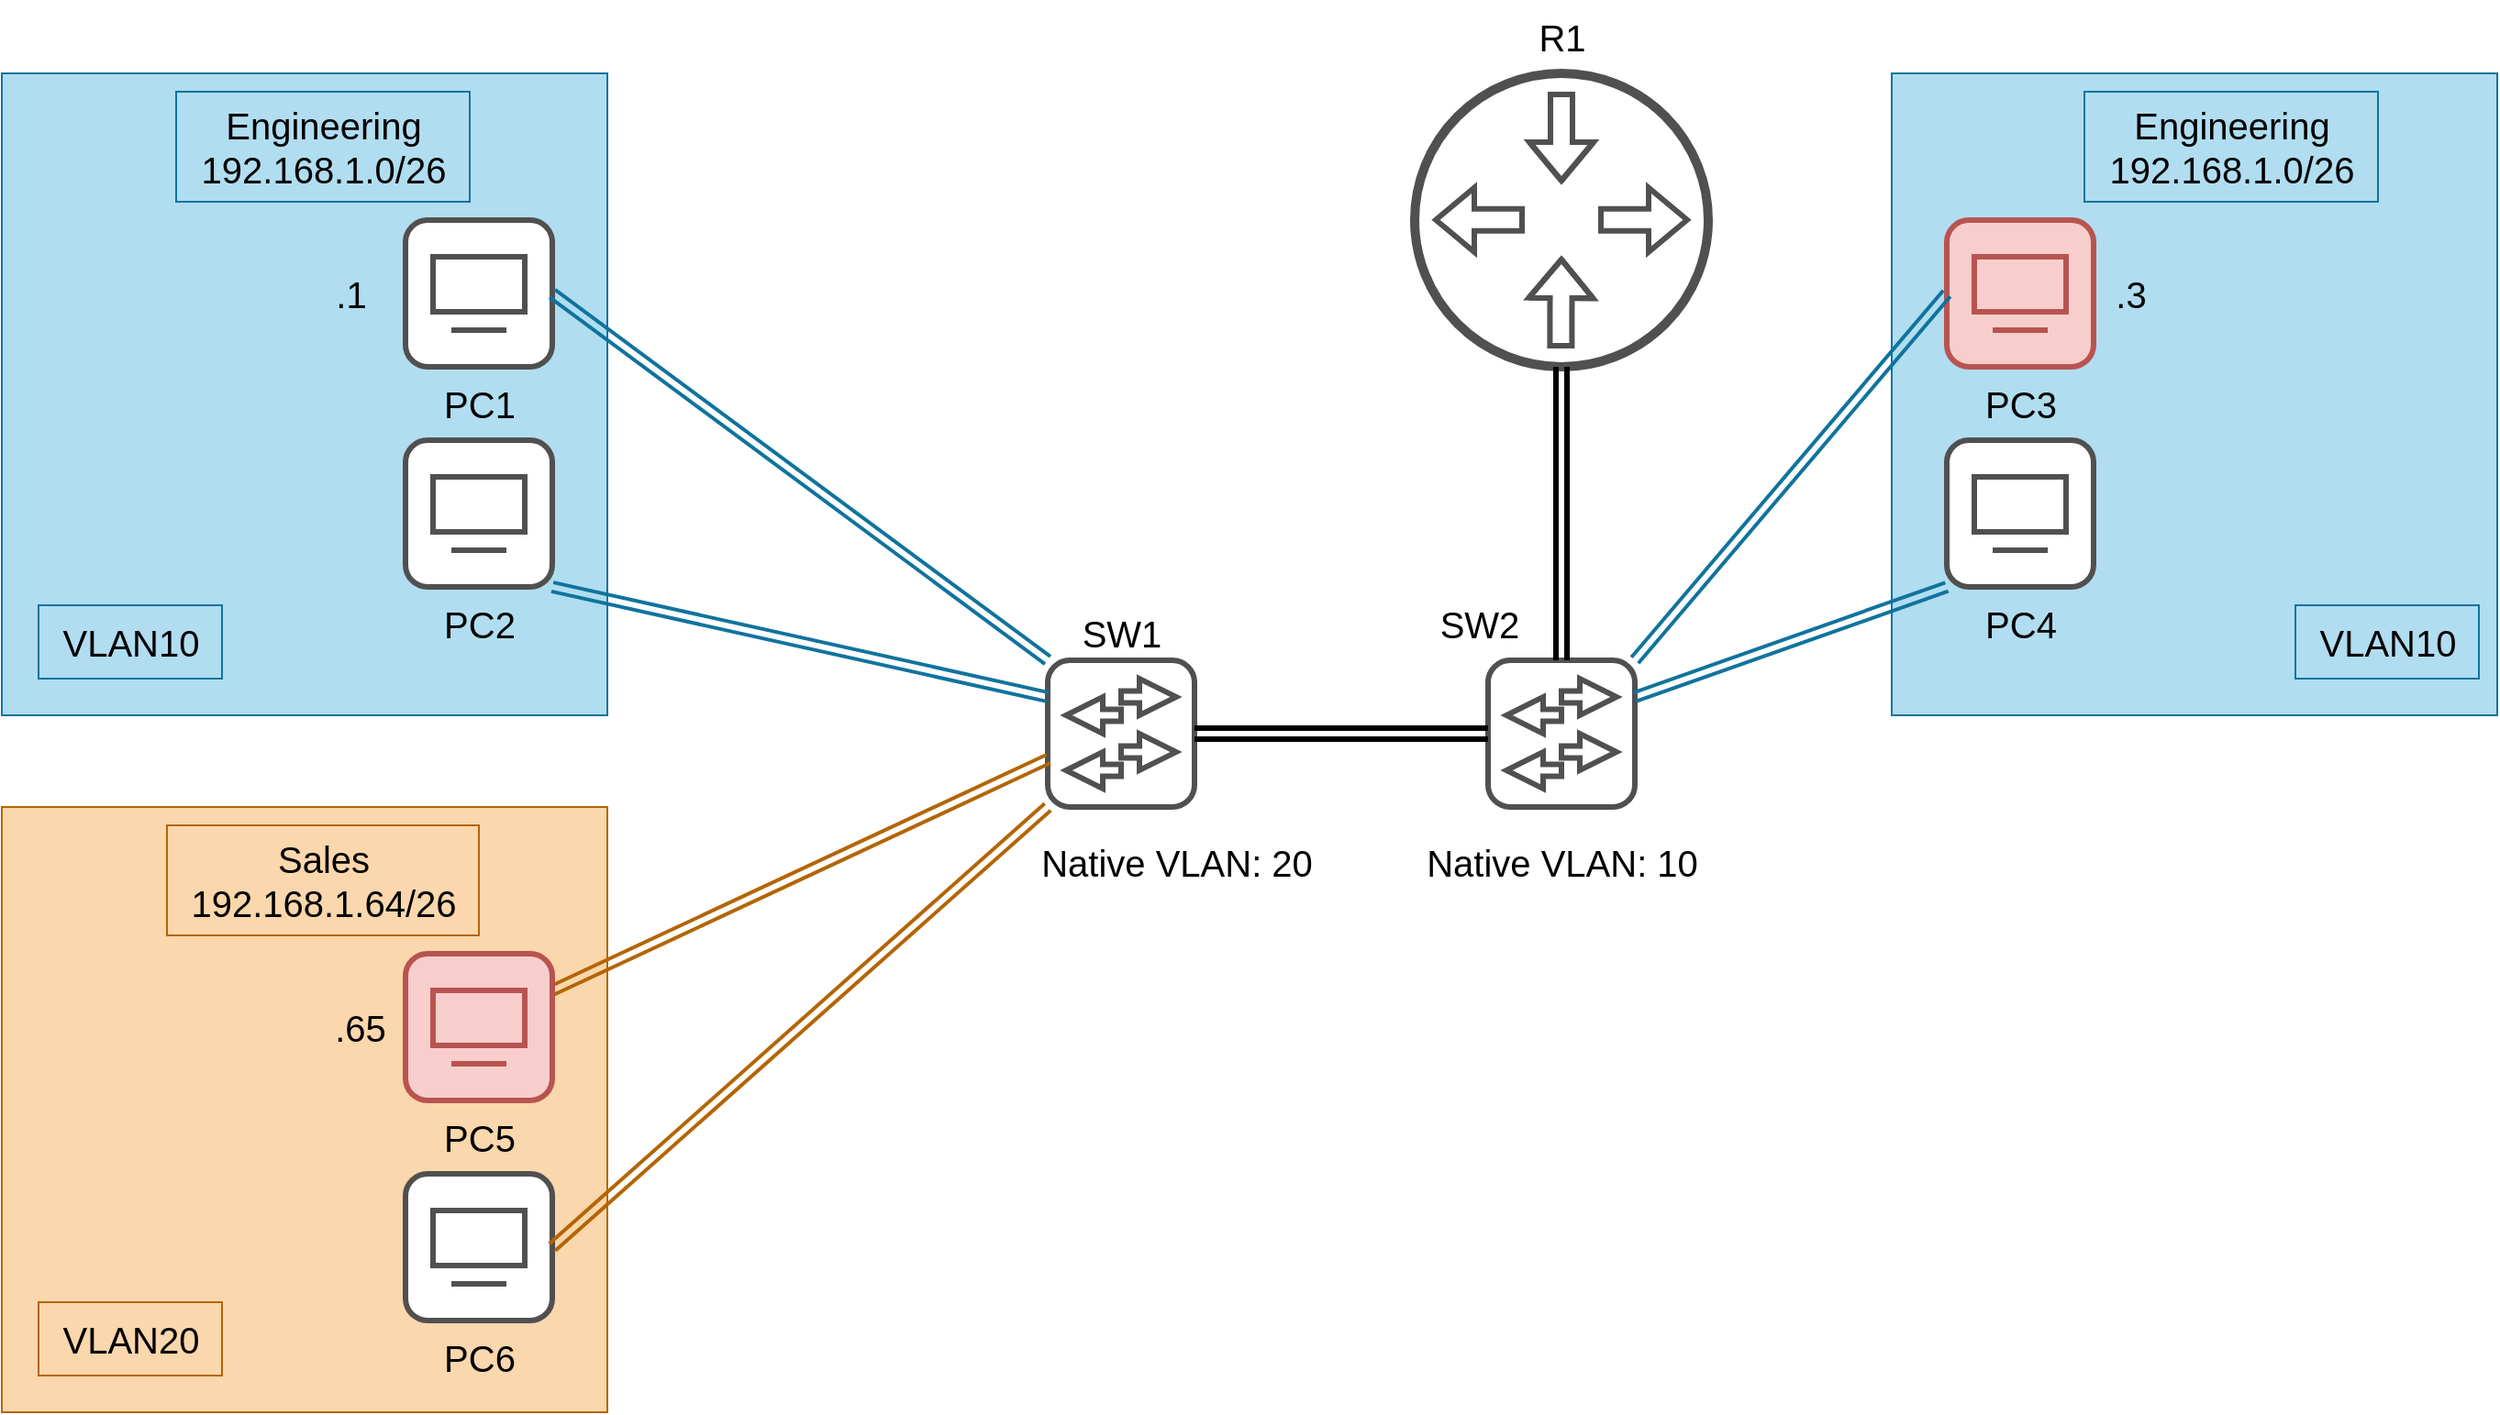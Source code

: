 <mxfile version="20.2.7" type="device"><diagram id="6h6UpOk25ESpdoc4Xz6z" name="Page-1"><mxGraphModel dx="2347" dy="821" grid="1" gridSize="10" guides="1" tooltips="1" connect="1" arrows="1" fold="1" page="1" pageScale="1" pageWidth="850" pageHeight="1100" background="#ffffff" math="0" shadow="0"><root><mxCell id="0"/><mxCell id="1" parent="0"/><mxCell id="3zY480f7QDl9-bP_HnZG-1" value="" style="group" vertex="1" connectable="0" parent="1"><mxGeometry x="440" y="80" width="160" height="160" as="geometry"/></mxCell><mxCell id="3zY480f7QDl9-bP_HnZG-2" value="" style="ellipse;whiteSpace=wrap;html=1;aspect=fixed;fontSize=40;fontColor=#232F3E;strokeColor=#505050;strokeWidth=5;" vertex="1" parent="3zY480f7QDl9-bP_HnZG-1"><mxGeometry width="160" height="160" as="geometry"/></mxCell><mxCell id="3zY480f7QDl9-bP_HnZG-3" value="" style="shape=flexArrow;endArrow=classic;html=1;rounded=0;fontSize=40;fontColor=#232F3E;entryX=0.5;entryY=0.375;entryDx=0;entryDy=0;entryPerimeter=0;strokeColor=#505050;strokeWidth=3;" edge="1" parent="3zY480f7QDl9-bP_HnZG-1" target="3zY480f7QDl9-bP_HnZG-2"><mxGeometry width="50" height="50" relative="1" as="geometry"><mxPoint x="80" y="10" as="sourcePoint"/><mxPoint x="80" y="-50.333" as="targetPoint"/><Array as="points"><mxPoint x="80" y="30"/></Array></mxGeometry></mxCell><mxCell id="3zY480f7QDl9-bP_HnZG-4" value="" style="shape=flexArrow;endArrow=classic;html=1;rounded=0;fontSize=40;fontColor=#232F3E;strokeColor=#505050;strokeWidth=3;" edge="1" parent="3zY480f7QDl9-bP_HnZG-1"><mxGeometry width="50" height="50" relative="1" as="geometry"><mxPoint x="79.71" y="150" as="sourcePoint"/><mxPoint x="80" y="100" as="targetPoint"/><Array as="points"><mxPoint x="79.71" y="130"/></Array></mxGeometry></mxCell><mxCell id="3zY480f7QDl9-bP_HnZG-5" value="" style="shape=flexArrow;endArrow=classic;html=1;rounded=0;fontSize=40;fontColor=#232F3E;strokeColor=#505050;strokeWidth=3;" edge="1" parent="3zY480f7QDl9-bP_HnZG-1"><mxGeometry width="50" height="50" relative="1" as="geometry"><mxPoint x="100" y="79.86" as="sourcePoint"/><mxPoint x="150" y="79.86" as="targetPoint"/></mxGeometry></mxCell><mxCell id="3zY480f7QDl9-bP_HnZG-6" value="" style="shape=flexArrow;endArrow=classic;html=1;rounded=0;fontSize=40;fontColor=#232F3E;strokeColor=#505050;strokeWidth=3;" edge="1" parent="3zY480f7QDl9-bP_HnZG-1"><mxGeometry width="50" height="50" relative="1" as="geometry"><mxPoint x="60" y="79.86" as="sourcePoint"/><mxPoint x="10" y="79.86" as="targetPoint"/></mxGeometry></mxCell><mxCell id="3zY480f7QDl9-bP_HnZG-7" value="&lt;font style=&quot;font-size: 20px;&quot;&gt;R1&lt;/font&gt;" style="text;html=1;align=center;verticalAlign=middle;resizable=0;points=[];autosize=1;strokeColor=none;fillColor=none;" vertex="1" parent="1"><mxGeometry x="495" y="40" width="50" height="40" as="geometry"/></mxCell><mxCell id="3zY480f7QDl9-bP_HnZG-8" value="" style="rounded=0;whiteSpace=wrap;html=1;fontSize=20;fillColor=#b1ddf0;strokeColor=#10739e;" vertex="1" parent="1"><mxGeometry x="-330" y="80" width="330" height="350" as="geometry"/></mxCell><mxCell id="3zY480f7QDl9-bP_HnZG-9" value="" style="group" vertex="1" connectable="0" parent="1"><mxGeometry x="-110" y="160" width="80" height="80" as="geometry"/></mxCell><mxCell id="3zY480f7QDl9-bP_HnZG-10" value="" style="rounded=1;whiteSpace=wrap;html=1;strokeWidth=3;strokeColor=#505050;" vertex="1" parent="3zY480f7QDl9-bP_HnZG-9"><mxGeometry width="80" height="80" as="geometry"/></mxCell><mxCell id="3zY480f7QDl9-bP_HnZG-11" value="" style="rounded=0;whiteSpace=wrap;html=1;strokeColor=#505050;strokeWidth=3;" vertex="1" parent="3zY480f7QDl9-bP_HnZG-9"><mxGeometry x="15" y="20" width="50" height="30" as="geometry"/></mxCell><mxCell id="3zY480f7QDl9-bP_HnZG-12" value="" style="endArrow=none;html=1;rounded=0;strokeWidth=3;strokeColor=#505050;" edge="1" parent="3zY480f7QDl9-bP_HnZG-9"><mxGeometry width="50" height="50" relative="1" as="geometry"><mxPoint x="25" y="60" as="sourcePoint"/><mxPoint x="55" y="60" as="targetPoint"/></mxGeometry></mxCell><mxCell id="3zY480f7QDl9-bP_HnZG-13" value="" style="group" vertex="1" connectable="0" parent="1"><mxGeometry x="-110" y="280" width="80" height="80" as="geometry"/></mxCell><mxCell id="3zY480f7QDl9-bP_HnZG-14" value="" style="rounded=1;whiteSpace=wrap;html=1;strokeWidth=3;strokeColor=#505050;" vertex="1" parent="3zY480f7QDl9-bP_HnZG-13"><mxGeometry width="80" height="80" as="geometry"/></mxCell><mxCell id="3zY480f7QDl9-bP_HnZG-15" value="" style="rounded=0;whiteSpace=wrap;html=1;strokeColor=#505050;strokeWidth=3;" vertex="1" parent="3zY480f7QDl9-bP_HnZG-13"><mxGeometry x="15" y="20" width="50" height="30" as="geometry"/></mxCell><mxCell id="3zY480f7QDl9-bP_HnZG-16" value="" style="endArrow=none;html=1;rounded=0;strokeWidth=3;strokeColor=#505050;" edge="1" parent="3zY480f7QDl9-bP_HnZG-13"><mxGeometry width="50" height="50" relative="1" as="geometry"><mxPoint x="25" y="60" as="sourcePoint"/><mxPoint x="55" y="60" as="targetPoint"/></mxGeometry></mxCell><mxCell id="3zY480f7QDl9-bP_HnZG-21" value="&lt;div&gt;Engineering&lt;/div&gt;&lt;div&gt;192.168.1.0/26&lt;br&gt;&lt;/div&gt;" style="text;html=1;align=center;verticalAlign=middle;resizable=0;points=[];autosize=1;strokeColor=#10739e;fillColor=#b1ddf0;fontSize=20;" vertex="1" parent="1"><mxGeometry x="-235" y="90" width="160" height="60" as="geometry"/></mxCell><mxCell id="3zY480f7QDl9-bP_HnZG-22" value=".1" style="text;html=1;align=center;verticalAlign=middle;resizable=0;points=[];autosize=1;strokeColor=none;fillColor=none;fontSize=20;" vertex="1" parent="1"><mxGeometry x="-160" y="180" width="40" height="40" as="geometry"/></mxCell><mxCell id="3zY480f7QDl9-bP_HnZG-23" value="PC1" style="text;html=1;align=center;verticalAlign=middle;resizable=0;points=[];autosize=1;strokeColor=none;fillColor=none;fontSize=20;" vertex="1" parent="1"><mxGeometry x="-100" y="240" width="60" height="40" as="geometry"/></mxCell><mxCell id="3zY480f7QDl9-bP_HnZG-24" value="PC2" style="text;html=1;align=center;verticalAlign=middle;resizable=0;points=[];autosize=1;strokeColor=none;fillColor=none;fontSize=20;" vertex="1" parent="1"><mxGeometry x="-100" y="360" width="60" height="40" as="geometry"/></mxCell><mxCell id="3zY480f7QDl9-bP_HnZG-26" value="VLAN10" style="text;html=1;align=center;verticalAlign=middle;resizable=0;points=[];autosize=1;fontSize=20;fillColor=#b1ddf0;strokeColor=#10739e;" vertex="1" parent="1"><mxGeometry x="-310" y="370" width="100" height="40" as="geometry"/></mxCell><mxCell id="3zY480f7QDl9-bP_HnZG-27" value="" style="group" vertex="1" connectable="0" parent="1"><mxGeometry x="240" y="400" width="80" height="80" as="geometry"/></mxCell><mxCell id="3zY480f7QDl9-bP_HnZG-28" value="" style="rounded=1;whiteSpace=wrap;html=1;strokeWidth=3;strokeColor=#505050;" vertex="1" parent="3zY480f7QDl9-bP_HnZG-27"><mxGeometry width="80" height="80" as="geometry"/></mxCell><mxCell id="3zY480f7QDl9-bP_HnZG-29" value="" style="html=1;shadow=0;dashed=0;align=center;verticalAlign=middle;shape=mxgraph.arrows2.arrow;dy=0.67;dx=20;notch=0;rounded=1;strokeColor=#505050;strokeWidth=3;" vertex="1" parent="3zY480f7QDl9-bP_HnZG-27"><mxGeometry x="40" y="10" width="30" height="20" as="geometry"/></mxCell><mxCell id="3zY480f7QDl9-bP_HnZG-30" value="" style="html=1;shadow=0;dashed=0;align=center;verticalAlign=middle;shape=mxgraph.arrows2.arrow;dy=0.67;dx=20;notch=0;rounded=1;strokeColor=#505050;strokeWidth=3;flipV=0;flipH=1;" vertex="1" parent="3zY480f7QDl9-bP_HnZG-27"><mxGeometry x="10" y="20" width="30" height="20" as="geometry"/></mxCell><mxCell id="3zY480f7QDl9-bP_HnZG-31" value="" style="html=1;shadow=0;dashed=0;align=center;verticalAlign=middle;shape=mxgraph.arrows2.arrow;dy=0.67;dx=20;notch=0;rounded=1;strokeColor=#505050;strokeWidth=3;" vertex="1" parent="3zY480f7QDl9-bP_HnZG-27"><mxGeometry x="40" y="40" width="30" height="20" as="geometry"/></mxCell><mxCell id="3zY480f7QDl9-bP_HnZG-32" value="" style="html=1;shadow=0;dashed=0;align=center;verticalAlign=middle;shape=mxgraph.arrows2.arrow;dy=0.67;dx=20;notch=0;rounded=1;strokeColor=#505050;strokeWidth=3;flipH=1;" vertex="1" parent="3zY480f7QDl9-bP_HnZG-27"><mxGeometry x="10" y="50" width="30" height="20" as="geometry"/></mxCell><mxCell id="3zY480f7QDl9-bP_HnZG-33" value="" style="group" vertex="1" connectable="0" parent="1"><mxGeometry x="480" y="400" width="80" height="80" as="geometry"/></mxCell><mxCell id="3zY480f7QDl9-bP_HnZG-34" value="" style="rounded=1;whiteSpace=wrap;html=1;strokeWidth=3;strokeColor=#505050;" vertex="1" parent="3zY480f7QDl9-bP_HnZG-33"><mxGeometry width="80" height="80" as="geometry"/></mxCell><mxCell id="3zY480f7QDl9-bP_HnZG-35" value="" style="html=1;shadow=0;dashed=0;align=center;verticalAlign=middle;shape=mxgraph.arrows2.arrow;dy=0.67;dx=20;notch=0;rounded=1;strokeColor=#505050;strokeWidth=3;" vertex="1" parent="3zY480f7QDl9-bP_HnZG-33"><mxGeometry x="40" y="10" width="30" height="20" as="geometry"/></mxCell><mxCell id="3zY480f7QDl9-bP_HnZG-36" value="" style="html=1;shadow=0;dashed=0;align=center;verticalAlign=middle;shape=mxgraph.arrows2.arrow;dy=0.67;dx=20;notch=0;rounded=1;strokeColor=#505050;strokeWidth=3;flipV=0;flipH=1;" vertex="1" parent="3zY480f7QDl9-bP_HnZG-33"><mxGeometry x="10" y="20" width="30" height="20" as="geometry"/></mxCell><mxCell id="3zY480f7QDl9-bP_HnZG-37" value="" style="html=1;shadow=0;dashed=0;align=center;verticalAlign=middle;shape=mxgraph.arrows2.arrow;dy=0.67;dx=20;notch=0;rounded=1;strokeColor=#505050;strokeWidth=3;" vertex="1" parent="3zY480f7QDl9-bP_HnZG-33"><mxGeometry x="40" y="40" width="30" height="20" as="geometry"/></mxCell><mxCell id="3zY480f7QDl9-bP_HnZG-38" value="" style="html=1;shadow=0;dashed=0;align=center;verticalAlign=middle;shape=mxgraph.arrows2.arrow;dy=0.67;dx=20;notch=0;rounded=1;strokeColor=#505050;strokeWidth=3;flipH=1;" vertex="1" parent="3zY480f7QDl9-bP_HnZG-33"><mxGeometry x="10" y="50" width="30" height="20" as="geometry"/></mxCell><mxCell id="3zY480f7QDl9-bP_HnZG-39" value="&lt;font style=&quot;font-size: 20px;&quot;&gt;SW1&lt;/font&gt;" style="text;html=1;align=center;verticalAlign=middle;resizable=0;points=[];autosize=1;strokeColor=none;fillColor=none;" vertex="1" parent="1"><mxGeometry x="245" y="365" width="70" height="40" as="geometry"/></mxCell><mxCell id="3zY480f7QDl9-bP_HnZG-40" value="SW2" style="text;html=1;align=center;verticalAlign=middle;resizable=0;points=[];autosize=1;strokeColor=none;fillColor=none;fontSize=20;" vertex="1" parent="1"><mxGeometry x="440" y="360" width="70" height="40" as="geometry"/></mxCell><mxCell id="3zY480f7QDl9-bP_HnZG-41" style="edgeStyle=orthogonalEdgeStyle;rounded=0;orthogonalLoop=1;jettySize=auto;html=1;exitX=1;exitY=0.5;exitDx=0;exitDy=0;entryX=0;entryY=0.5;entryDx=0;entryDy=0;fontSize=20;strokeWidth=3;shape=link;" edge="1" parent="1" source="3zY480f7QDl9-bP_HnZG-28" target="3zY480f7QDl9-bP_HnZG-34"><mxGeometry relative="1" as="geometry"/></mxCell><mxCell id="3zY480f7QDl9-bP_HnZG-42" style="edgeStyle=orthogonalEdgeStyle;shape=link;rounded=0;orthogonalLoop=1;jettySize=auto;html=1;exitX=0.5;exitY=1;exitDx=0;exitDy=0;entryX=0.5;entryY=0;entryDx=0;entryDy=0;fontSize=20;strokeWidth=3;" edge="1" parent="1" source="3zY480f7QDl9-bP_HnZG-2" target="3zY480f7QDl9-bP_HnZG-34"><mxGeometry relative="1" as="geometry"/></mxCell><mxCell id="3zY480f7QDl9-bP_HnZG-43" style="shape=link;rounded=0;orthogonalLoop=1;jettySize=auto;html=1;exitX=1;exitY=1;exitDx=0;exitDy=0;entryX=0;entryY=0.25;entryDx=0;entryDy=0;fontSize=20;strokeWidth=2;fillColor=#b1ddf0;strokeColor=#10739e;" edge="1" parent="1" source="3zY480f7QDl9-bP_HnZG-14" target="3zY480f7QDl9-bP_HnZG-28"><mxGeometry relative="1" as="geometry"/></mxCell><mxCell id="3zY480f7QDl9-bP_HnZG-44" style="edgeStyle=none;shape=link;rounded=0;orthogonalLoop=1;jettySize=auto;html=1;exitX=1;exitY=0.5;exitDx=0;exitDy=0;entryX=0;entryY=0;entryDx=0;entryDy=0;fontSize=20;strokeWidth=2;fillColor=#b1ddf0;strokeColor=#10739e;" edge="1" parent="1" source="3zY480f7QDl9-bP_HnZG-10" target="3zY480f7QDl9-bP_HnZG-28"><mxGeometry relative="1" as="geometry"/></mxCell><mxCell id="3zY480f7QDl9-bP_HnZG-45" value="" style="rounded=0;whiteSpace=wrap;html=1;fontSize=20;fillColor=#b1ddf0;strokeColor=#10739e;" vertex="1" parent="1"><mxGeometry x="700" y="80" width="330" height="350" as="geometry"/></mxCell><mxCell id="3zY480f7QDl9-bP_HnZG-46" value="" style="group;" vertex="1" connectable="0" parent="1"><mxGeometry x="730" y="160" width="80" height="80" as="geometry"/></mxCell><mxCell id="3zY480f7QDl9-bP_HnZG-47" value="" style="rounded=1;whiteSpace=wrap;html=1;strokeWidth=3;strokeColor=#b85450;fillColor=#f8cecc;" vertex="1" parent="3zY480f7QDl9-bP_HnZG-46"><mxGeometry width="80" height="80" as="geometry"/></mxCell><mxCell id="3zY480f7QDl9-bP_HnZG-48" value="" style="rounded=0;whiteSpace=wrap;html=1;strokeColor=#b85450;strokeWidth=3;fillColor=#f8cecc;" vertex="1" parent="3zY480f7QDl9-bP_HnZG-46"><mxGeometry x="15" y="20" width="50" height="30" as="geometry"/></mxCell><mxCell id="3zY480f7QDl9-bP_HnZG-49" value="" style="endArrow=none;html=1;rounded=0;strokeWidth=3;strokeColor=#b85450;fillColor=#f8cecc;" edge="1" parent="3zY480f7QDl9-bP_HnZG-46"><mxGeometry width="50" height="50" relative="1" as="geometry"><mxPoint x="25" y="60" as="sourcePoint"/><mxPoint x="55" y="60" as="targetPoint"/></mxGeometry></mxCell><mxCell id="3zY480f7QDl9-bP_HnZG-50" value="" style="group" vertex="1" connectable="0" parent="1"><mxGeometry x="730" y="280" width="80" height="80" as="geometry"/></mxCell><mxCell id="3zY480f7QDl9-bP_HnZG-51" value="" style="rounded=1;whiteSpace=wrap;html=1;strokeWidth=3;strokeColor=#505050;" vertex="1" parent="3zY480f7QDl9-bP_HnZG-50"><mxGeometry width="80" height="80" as="geometry"/></mxCell><mxCell id="3zY480f7QDl9-bP_HnZG-52" value="" style="rounded=0;whiteSpace=wrap;html=1;strokeColor=#505050;strokeWidth=3;" vertex="1" parent="3zY480f7QDl9-bP_HnZG-50"><mxGeometry x="15" y="20" width="50" height="30" as="geometry"/></mxCell><mxCell id="3zY480f7QDl9-bP_HnZG-53" value="" style="endArrow=none;html=1;rounded=0;strokeWidth=3;strokeColor=#505050;" edge="1" parent="3zY480f7QDl9-bP_HnZG-50"><mxGeometry width="50" height="50" relative="1" as="geometry"><mxPoint x="25" y="60" as="sourcePoint"/><mxPoint x="55" y="60" as="targetPoint"/></mxGeometry></mxCell><mxCell id="3zY480f7QDl9-bP_HnZG-54" value="&lt;div&gt;Engineering&lt;/div&gt;&lt;div&gt;192.168.1.0/26&lt;br&gt;&lt;/div&gt;" style="text;html=1;align=center;verticalAlign=middle;resizable=0;points=[];autosize=1;strokeColor=#10739e;fillColor=#b1ddf0;fontSize=20;" vertex="1" parent="1"><mxGeometry x="805" y="90" width="160" height="60" as="geometry"/></mxCell><mxCell id="3zY480f7QDl9-bP_HnZG-56" value="PC3" style="text;html=1;align=center;verticalAlign=middle;resizable=0;points=[];autosize=1;strokeColor=none;fillColor=none;fontSize=20;" vertex="1" parent="1"><mxGeometry x="740" y="240" width="60" height="40" as="geometry"/></mxCell><mxCell id="3zY480f7QDl9-bP_HnZG-57" value="PC4" style="text;html=1;align=center;verticalAlign=middle;resizable=0;points=[];autosize=1;strokeColor=none;fillColor=none;fontSize=20;" vertex="1" parent="1"><mxGeometry x="740" y="360" width="60" height="40" as="geometry"/></mxCell><mxCell id="3zY480f7QDl9-bP_HnZG-58" value="VLAN10" style="text;html=1;align=center;verticalAlign=middle;resizable=0;points=[];autosize=1;fontSize=20;fillColor=#b1ddf0;strokeColor=#10739e;" vertex="1" parent="1"><mxGeometry x="920" y="370" width="100" height="40" as="geometry"/></mxCell><mxCell id="3zY480f7QDl9-bP_HnZG-59" style="edgeStyle=none;shape=link;rounded=0;orthogonalLoop=1;jettySize=auto;html=1;exitX=0;exitY=1;exitDx=0;exitDy=0;entryX=1;entryY=0.25;entryDx=0;entryDy=0;fontSize=20;strokeWidth=2;fillColor=#b1ddf0;strokeColor=#10739e;" edge="1" parent="1" source="3zY480f7QDl9-bP_HnZG-51" target="3zY480f7QDl9-bP_HnZG-34"><mxGeometry relative="1" as="geometry"/></mxCell><mxCell id="3zY480f7QDl9-bP_HnZG-60" style="edgeStyle=none;shape=link;rounded=0;orthogonalLoop=1;jettySize=auto;html=1;exitX=0;exitY=0.5;exitDx=0;exitDy=0;entryX=1;entryY=0;entryDx=0;entryDy=0;fontSize=20;strokeWidth=2;fillColor=#b1ddf0;strokeColor=#10739e;" edge="1" parent="1" source="3zY480f7QDl9-bP_HnZG-47" target="3zY480f7QDl9-bP_HnZG-34"><mxGeometry relative="1" as="geometry"/></mxCell><mxCell id="3zY480f7QDl9-bP_HnZG-61" value="" style="rounded=0;whiteSpace=wrap;html=1;fontSize=20;fillColor=#fad7ac;strokeColor=#b46504;" vertex="1" parent="1"><mxGeometry x="-330" y="480" width="330" height="330" as="geometry"/></mxCell><mxCell id="3zY480f7QDl9-bP_HnZG-62" value="&lt;div&gt;Sales&lt;br&gt;&lt;/div&gt;&lt;div&gt;192.168.1.64/26&lt;br&gt;&lt;/div&gt;" style="text;html=1;align=center;verticalAlign=middle;resizable=0;points=[];autosize=1;strokeColor=#b46504;fillColor=#fad7ac;fontSize=20;" vertex="1" parent="1"><mxGeometry x="-240" y="490" width="170" height="60" as="geometry"/></mxCell><mxCell id="3zY480f7QDl9-bP_HnZG-67" value="" style="group" vertex="1" connectable="0" parent="1"><mxGeometry x="-110" y="680" width="80" height="80" as="geometry"/></mxCell><mxCell id="3zY480f7QDl9-bP_HnZG-68" value="" style="rounded=1;whiteSpace=wrap;html=1;strokeWidth=3;strokeColor=#505050;" vertex="1" parent="3zY480f7QDl9-bP_HnZG-67"><mxGeometry width="80" height="80" as="geometry"/></mxCell><mxCell id="3zY480f7QDl9-bP_HnZG-69" value="" style="rounded=0;whiteSpace=wrap;html=1;strokeColor=#505050;strokeWidth=3;" vertex="1" parent="3zY480f7QDl9-bP_HnZG-67"><mxGeometry x="15" y="20" width="50" height="30" as="geometry"/></mxCell><mxCell id="3zY480f7QDl9-bP_HnZG-70" value="" style="endArrow=none;html=1;rounded=0;strokeWidth=3;strokeColor=#505050;" edge="1" parent="3zY480f7QDl9-bP_HnZG-67"><mxGeometry width="50" height="50" relative="1" as="geometry"><mxPoint x="25" y="60" as="sourcePoint"/><mxPoint x="55" y="60" as="targetPoint"/></mxGeometry></mxCell><mxCell id="3zY480f7QDl9-bP_HnZG-75" value="PC5" style="text;html=1;align=center;verticalAlign=middle;resizable=0;points=[];autosize=1;strokeColor=none;fillColor=none;fontSize=20;" vertex="1" parent="1"><mxGeometry x="-100" y="640" width="60" height="40" as="geometry"/></mxCell><mxCell id="3zY480f7QDl9-bP_HnZG-76" value="PC6" style="text;html=1;align=center;verticalAlign=middle;resizable=0;points=[];autosize=1;strokeColor=none;fillColor=none;fontSize=20;" vertex="1" parent="1"><mxGeometry x="-100" y="760" width="60" height="40" as="geometry"/></mxCell><mxCell id="3zY480f7QDl9-bP_HnZG-78" value=".65" style="text;html=1;align=center;verticalAlign=middle;resizable=0;points=[];autosize=1;strokeColor=none;fillColor=none;fontSize=20;" vertex="1" parent="1"><mxGeometry x="-160" y="580" width="50" height="40" as="geometry"/></mxCell><mxCell id="3zY480f7QDl9-bP_HnZG-79" value="VLAN20" style="text;html=1;align=center;verticalAlign=middle;resizable=0;points=[];autosize=1;strokeColor=#b46504;fillColor=#fad7ac;fontSize=20;" vertex="1" parent="1"><mxGeometry x="-310" y="750" width="100" height="40" as="geometry"/></mxCell><mxCell id="3zY480f7QDl9-bP_HnZG-80" style="edgeStyle=none;shape=link;rounded=0;orthogonalLoop=1;jettySize=auto;html=1;exitX=1;exitY=0.25;exitDx=0;exitDy=0;entryX=0.005;entryY=0.672;entryDx=0;entryDy=0;entryPerimeter=0;fontSize=20;strokeWidth=2;fillColor=#fad7ac;strokeColor=#b46504;" edge="1" parent="1" target="3zY480f7QDl9-bP_HnZG-28"><mxGeometry relative="1" as="geometry"><mxPoint x="-30" y="580" as="sourcePoint"/></mxGeometry></mxCell><mxCell id="3zY480f7QDl9-bP_HnZG-81" style="edgeStyle=none;shape=link;rounded=0;orthogonalLoop=1;jettySize=auto;html=1;exitX=1;exitY=0.5;exitDx=0;exitDy=0;entryX=0;entryY=1;entryDx=0;entryDy=0;fontSize=20;strokeWidth=2;fillColor=#fad7ac;strokeColor=#b46504;" edge="1" parent="1" source="3zY480f7QDl9-bP_HnZG-68" target="3zY480f7QDl9-bP_HnZG-28"><mxGeometry relative="1" as="geometry"/></mxCell><mxCell id="3zY480f7QDl9-bP_HnZG-82" value=".3" style="text;html=1;align=center;verticalAlign=middle;resizable=0;points=[];autosize=1;strokeColor=none;fillColor=none;fontSize=20;" vertex="1" parent="1"><mxGeometry x="810" y="180" width="40" height="40" as="geometry"/></mxCell><mxCell id="3zY480f7QDl9-bP_HnZG-83" value="&lt;div&gt;Native VLAN: 20&lt;br&gt;&lt;/div&gt;" style="text;html=1;align=center;verticalAlign=middle;resizable=0;points=[];autosize=1;strokeColor=none;fillColor=none;fontSize=20;" vertex="1" parent="1"><mxGeometry x="225" y="490" width="170" height="40" as="geometry"/></mxCell><mxCell id="3zY480f7QDl9-bP_HnZG-84" value="&lt;div&gt;Native VLAN: 10&lt;br&gt;&lt;/div&gt;" style="text;html=1;align=center;verticalAlign=middle;resizable=0;points=[];autosize=1;strokeColor=none;fillColor=none;fontSize=20;" vertex="1" parent="1"><mxGeometry x="435" y="490" width="170" height="40" as="geometry"/></mxCell><mxCell id="3zY480f7QDl9-bP_HnZG-91" value="" style="group;" vertex="1" connectable="0" parent="1"><mxGeometry x="-110" y="560" width="80" height="80" as="geometry"/></mxCell><mxCell id="3zY480f7QDl9-bP_HnZG-92" value="" style="rounded=1;whiteSpace=wrap;html=1;strokeWidth=3;strokeColor=#b85450;fillColor=#f8cecc;" vertex="1" parent="3zY480f7QDl9-bP_HnZG-91"><mxGeometry width="80" height="80" as="geometry"/></mxCell><mxCell id="3zY480f7QDl9-bP_HnZG-93" value="" style="rounded=0;whiteSpace=wrap;html=1;strokeColor=#b85450;strokeWidth=3;fillColor=#f8cecc;" vertex="1" parent="3zY480f7QDl9-bP_HnZG-91"><mxGeometry x="15" y="20" width="50" height="30" as="geometry"/></mxCell><mxCell id="3zY480f7QDl9-bP_HnZG-94" value="" style="endArrow=none;html=1;rounded=0;strokeWidth=3;strokeColor=#b85450;fillColor=#f8cecc;" edge="1" parent="3zY480f7QDl9-bP_HnZG-91"><mxGeometry width="50" height="50" relative="1" as="geometry"><mxPoint x="25" y="60" as="sourcePoint"/><mxPoint x="55" y="60" as="targetPoint"/></mxGeometry></mxCell></root></mxGraphModel></diagram></mxfile>